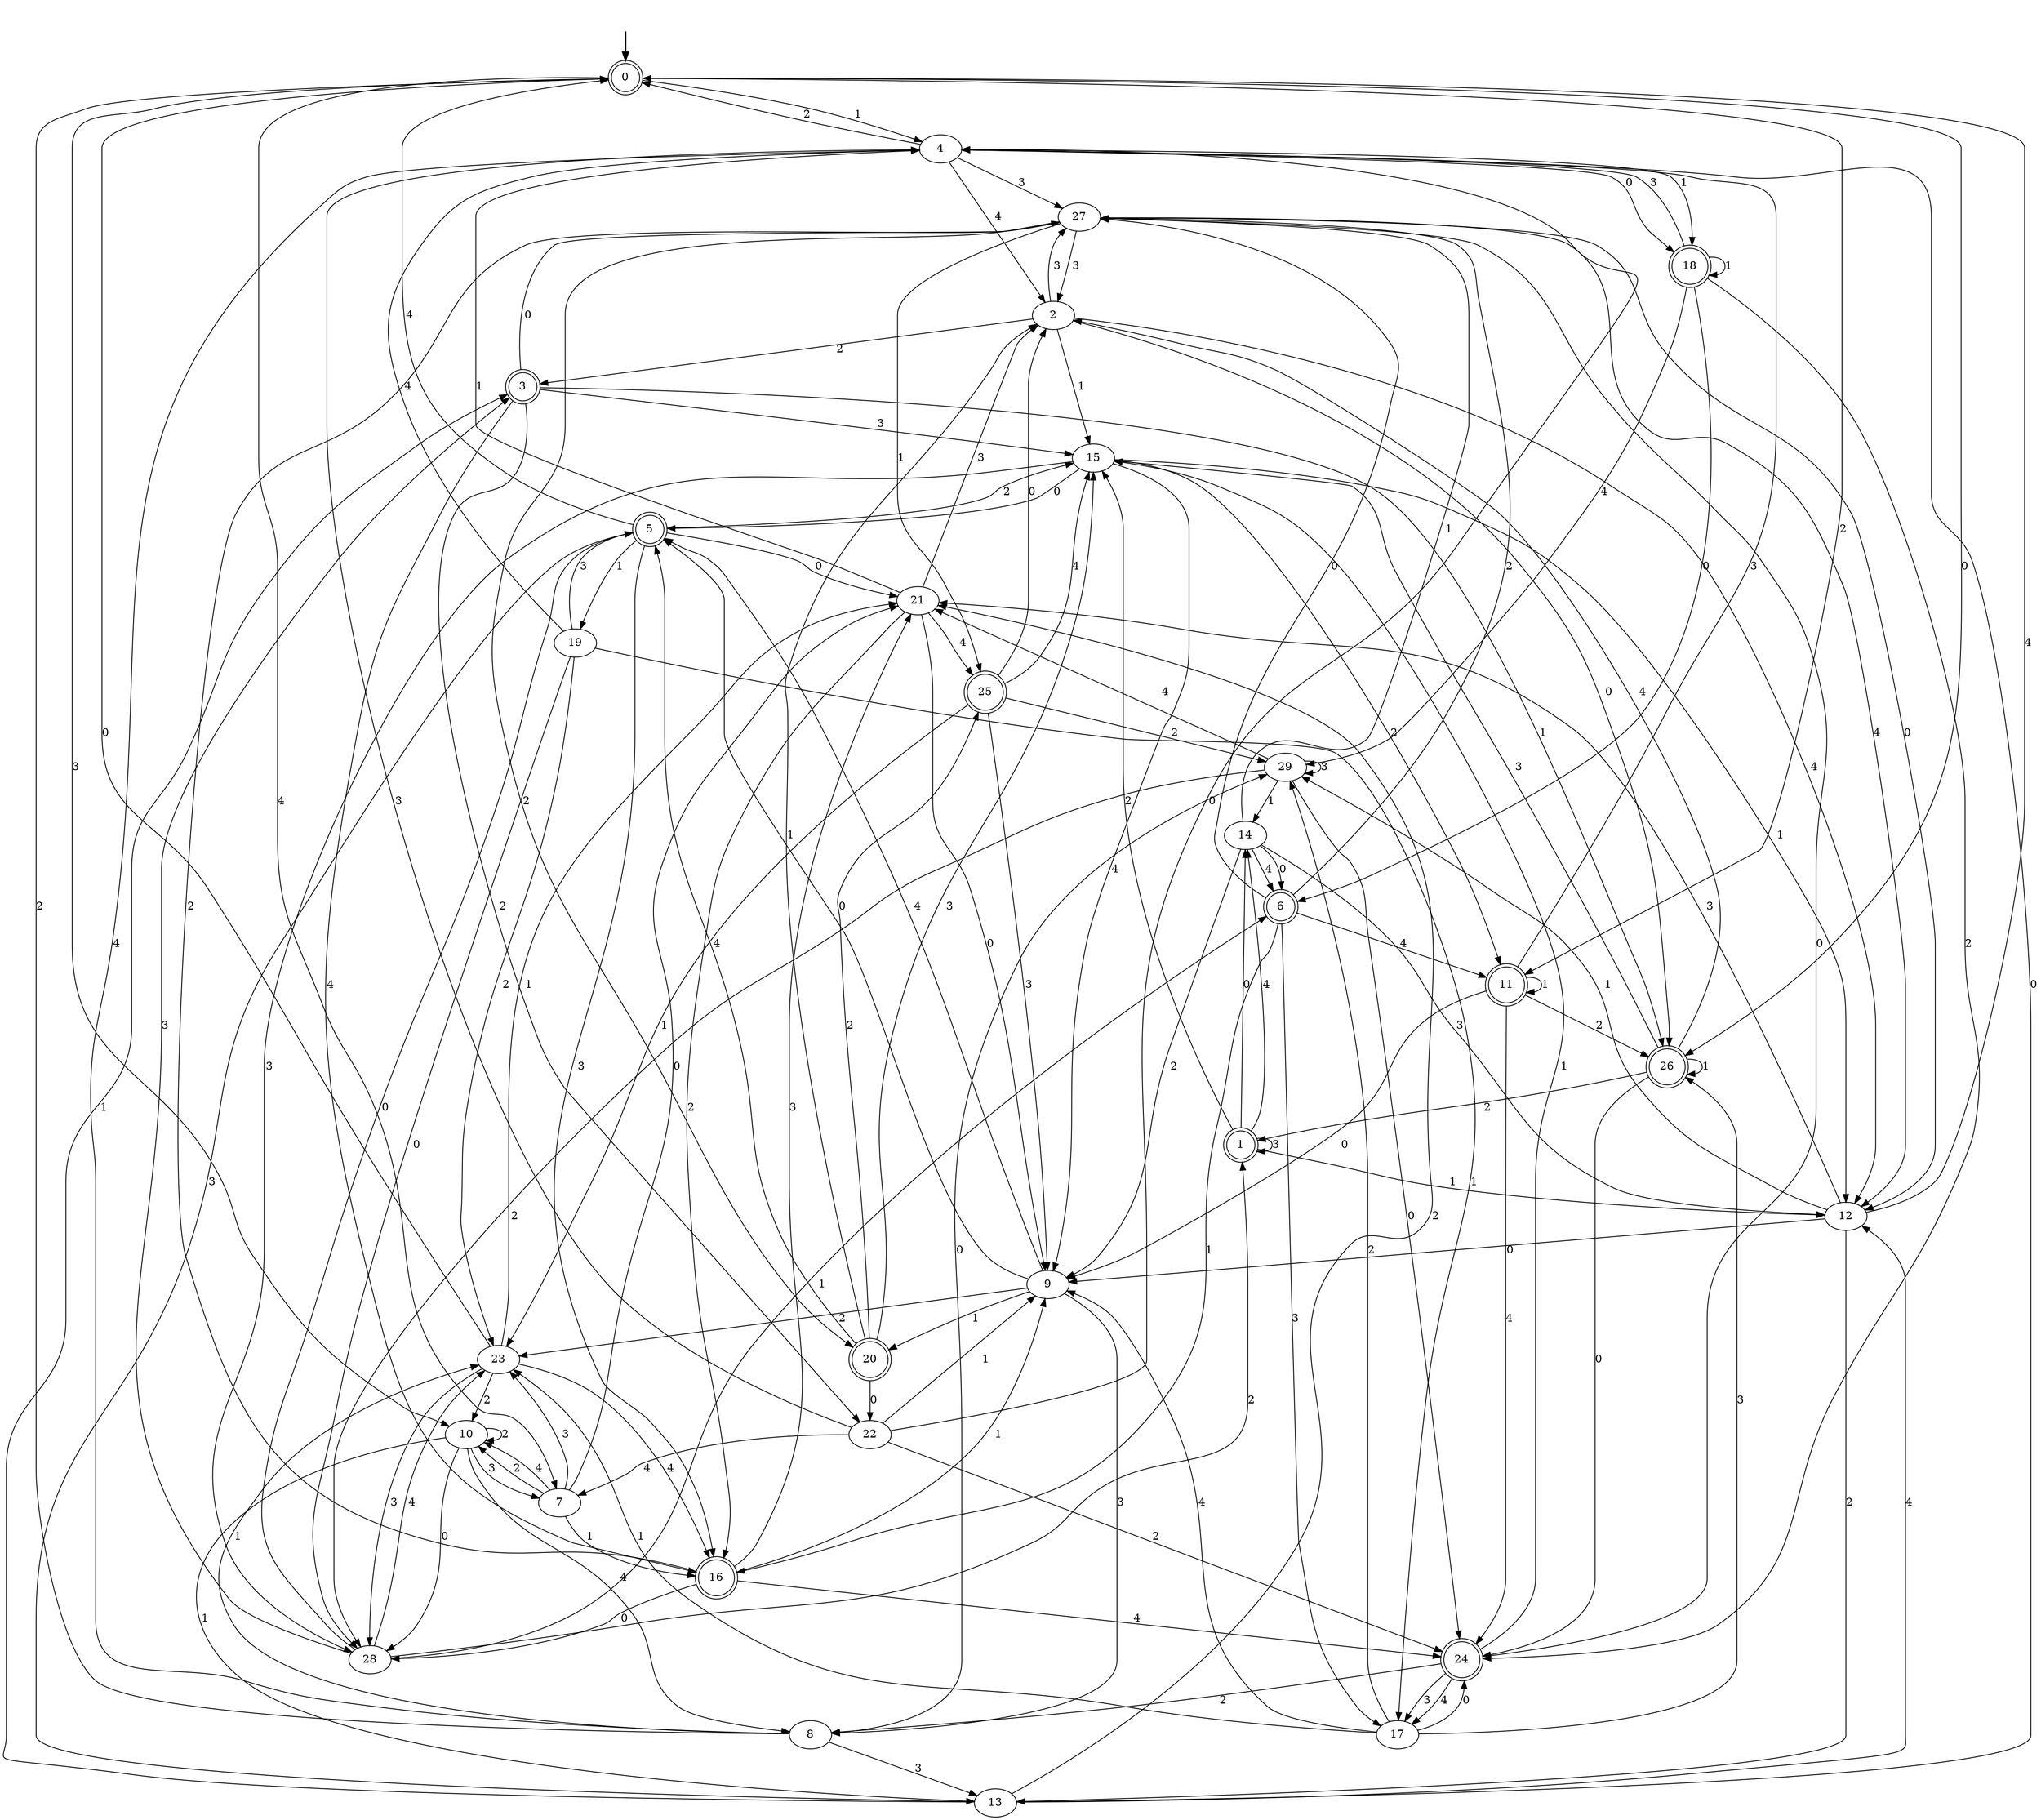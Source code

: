 digraph {
	fake [style=invisible]
	0 [root=true shape=doublecircle]
	1 [shape=doublecircle]
	2
	3 [shape=doublecircle]
	4
	5 [shape=doublecircle]
	6 [shape=doublecircle]
	7
	8
	9
	10
	11 [shape=doublecircle]
	12
	13
	14
	15
	16 [shape=doublecircle]
	17
	18 [shape=doublecircle]
	19
	20 [shape=doublecircle]
	21
	22
	23
	24 [shape=doublecircle]
	25 [shape=doublecircle]
	26 [shape=doublecircle]
	27
	28
	29
	fake -> 0 [style=bold]
	10 -> 28 [label=0]
	7 -> 16 [label=1]
	14 -> 6 [label=0]
	10 -> 8 [label=4]
	16 -> 21 [label=3]
	15 -> 9 [label=4]
	21 -> 9 [label=0]
	22 -> 9 [label=1]
	28 -> 1 [label=2]
	29 -> 29 [label=3]
	11 -> 4 [label=3]
	13 -> 5 [label=3]
	12 -> 29 [label=1]
	25 -> 9 [label=3]
	25 -> 15 [label=4]
	14 -> 12 [label=3]
	12 -> 13 [label=2]
	17 -> 24 [label=0]
	27 -> 2 [label=3]
	26 -> 26 [label=1]
	28 -> 23 [label=4]
	2 -> 26 [label=0]
	6 -> 27 [label=0]
	26 -> 1 [label=2]
	8 -> 29 [label=0]
	4 -> 0 [label=2]
	29 -> 14 [label=1]
	5 -> 15 [label=2]
	16 -> 9 [label=1]
	18 -> 24 [label=2]
	26 -> 2 [label=4]
	19 -> 17 [label=1]
	13 -> 12 [label=4]
	20 -> 25 [label=2]
	10 -> 13 [label=1]
	12 -> 9 [label=0]
	0 -> 10 [label=3]
	7 -> 10 [label=2]
	27 -> 20 [label=2]
	14 -> 27 [label=1]
	26 -> 24 [label=0]
	16 -> 24 [label=4]
	6 -> 17 [label=3]
	4 -> 27 [label=3]
	6 -> 11 [label=4]
	23 -> 0 [label=0]
	21 -> 25 [label=4]
	25 -> 2 [label=0]
	17 -> 26 [label=3]
	2 -> 12 [label=4]
	25 -> 29 [label=2]
	7 -> 10 [label=4]
	11 -> 9 [label=0]
	27 -> 25 [label=1]
	0 -> 4 [label=1]
	14 -> 6 [label=4]
	9 -> 23 [label=2]
	13 -> 3 [label=1]
	8 -> 23 [label=1]
	2 -> 27 [label=3]
	16 -> 28 [label=0]
	11 -> 26 [label=2]
	20 -> 15 [label=3]
	26 -> 15 [label=3]
	24 -> 17 [label=4]
	16 -> 27 [label=2]
	1 -> 14 [label=4]
	2 -> 3 [label=2]
	4 -> 18 [label=0]
	1 -> 12 [label=1]
	15 -> 11 [label=2]
	8 -> 0 [label=2]
	18 -> 6 [label=0]
	14 -> 9 [label=2]
	15 -> 28 [label=3]
	24 -> 15 [label=1]
	15 -> 5 [label=0]
	3 -> 15 [label=3]
	24 -> 8 [label=2]
	8 -> 4 [label=4]
	6 -> 16 [label=1]
	29 -> 28 [label=2]
	19 -> 5 [label=3]
	13 -> 4 [label=0]
	12 -> 0 [label=4]
	28 -> 3 [label=3]
	4 -> 2 [label=4]
	3 -> 22 [label=2]
	7 -> 23 [label=3]
	12 -> 21 [label=3]
	23 -> 16 [label=4]
	20 -> 2 [label=1]
	25 -> 23 [label=1]
	0 -> 26 [label=0]
	22 -> 7 [label=4]
	1 -> 14 [label=0]
	9 -> 20 [label=1]
	13 -> 21 [label=2]
	19 -> 4 [label=4]
	11 -> 11 [label=1]
	9 -> 5 [label=0]
	7 -> 21 [label=0]
	11 -> 24 [label=4]
	29 -> 24 [label=0]
	17 -> 29 [label=2]
	18 -> 29 [label=4]
	28 -> 6 [label=1]
	21 -> 16 [label=2]
	19 -> 23 [label=2]
	10 -> 10 [label=2]
	3 -> 27 [label=0]
	21 -> 4 [label=1]
	23 -> 10 [label=2]
	22 -> 4 [label=0]
	1 -> 15 [label=2]
	5 -> 21 [label=0]
	5 -> 16 [label=3]
	18 -> 18 [label=1]
	1 -> 1 [label=3]
	20 -> 22 [label=0]
	5 -> 0 [label=4]
	0 -> 11 [label=2]
	3 -> 26 [label=1]
	8 -> 13 [label=3]
	24 -> 27 [label=0]
	27 -> 12 [label=4]
	28 -> 5 [label=0]
	22 -> 24 [label=2]
	10 -> 7 [label=3]
	19 -> 28 [label=0]
	5 -> 19 [label=1]
	6 -> 27 [label=2]
	22 -> 4 [label=3]
	23 -> 21 [label=1]
	23 -> 28 [label=3]
	4 -> 18 [label=1]
	15 -> 12 [label=1]
	17 -> 9 [label=4]
	17 -> 23 [label=1]
	3 -> 16 [label=4]
	29 -> 21 [label=4]
	0 -> 7 [label=4]
	24 -> 17 [label=3]
	27 -> 12 [label=0]
	9 -> 5 [label=4]
	9 -> 8 [label=3]
	18 -> 4 [label=3]
	20 -> 5 [label=4]
	2 -> 15 [label=1]
	21 -> 2 [label=3]
}
